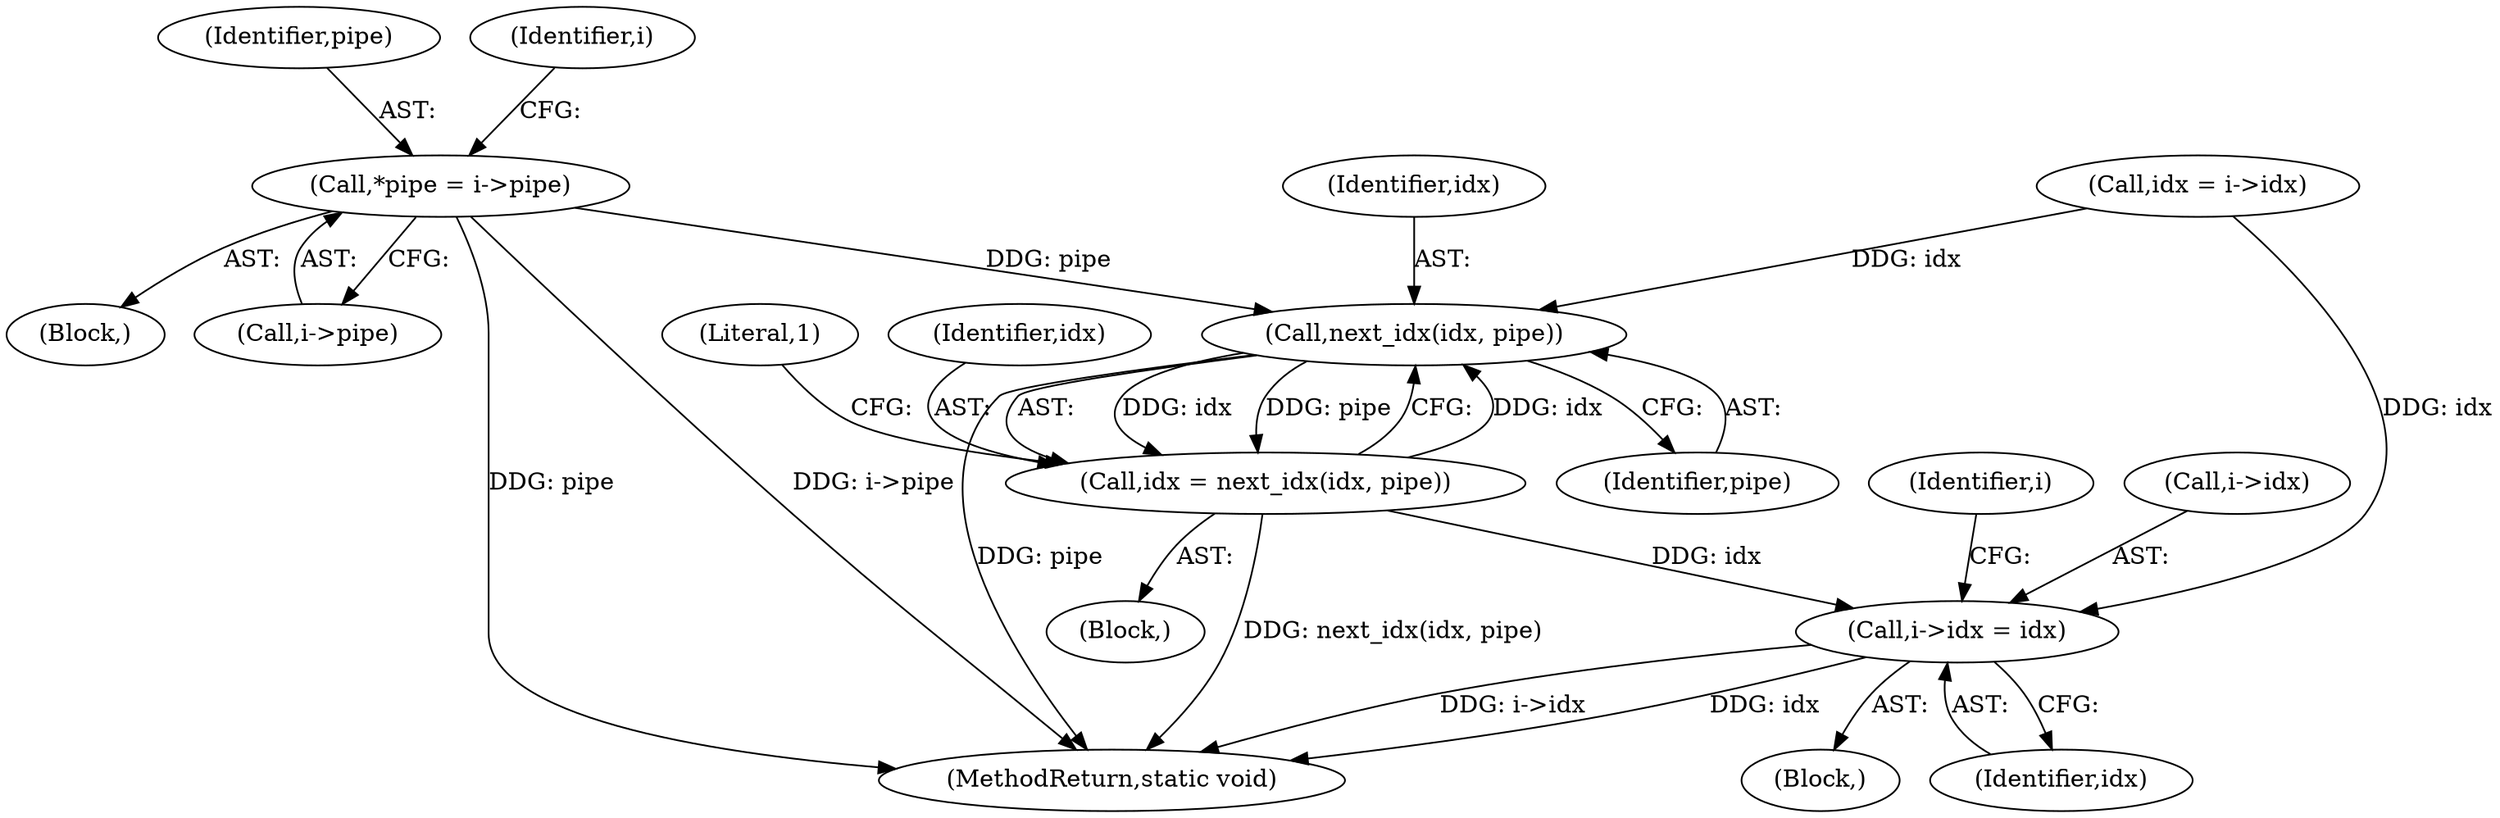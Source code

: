 digraph "0_linux_b9dc6f65bc5e232d1c05fe34b5daadc7e8bbf1fb_0@pointer" {
"1000107" [label="(Call,*pipe = i->pipe)"];
"1000182" [label="(Call,next_idx(idx, pipe))"];
"1000180" [label="(Call,idx = next_idx(idx, pipe))"];
"1000185" [label="(Call,i->idx = idx)"];
"1000183" [label="(Identifier,idx)"];
"1000182" [label="(Call,next_idx(idx, pipe))"];
"1000180" [label="(Call,idx = next_idx(idx, pipe))"];
"1000206" [label="(MethodReturn,static void)"];
"1000139" [label="(Call,idx = i->idx)"];
"1000192" [label="(Identifier,i)"];
"1000126" [label="(Block,)"];
"1000107" [label="(Call,*pipe = i->pipe)"];
"1000109" [label="(Call,i->pipe)"];
"1000159" [label="(Block,)"];
"1000189" [label="(Identifier,idx)"];
"1000105" [label="(Block,)"];
"1000184" [label="(Identifier,pipe)"];
"1000158" [label="(Literal,1)"];
"1000185" [label="(Call,i->idx = idx)"];
"1000186" [label="(Call,i->idx)"];
"1000108" [label="(Identifier,pipe)"];
"1000116" [label="(Identifier,i)"];
"1000181" [label="(Identifier,idx)"];
"1000107" -> "1000105"  [label="AST: "];
"1000107" -> "1000109"  [label="CFG: "];
"1000108" -> "1000107"  [label="AST: "];
"1000109" -> "1000107"  [label="AST: "];
"1000116" -> "1000107"  [label="CFG: "];
"1000107" -> "1000206"  [label="DDG: pipe"];
"1000107" -> "1000206"  [label="DDG: i->pipe"];
"1000107" -> "1000182"  [label="DDG: pipe"];
"1000182" -> "1000180"  [label="AST: "];
"1000182" -> "1000184"  [label="CFG: "];
"1000183" -> "1000182"  [label="AST: "];
"1000184" -> "1000182"  [label="AST: "];
"1000180" -> "1000182"  [label="CFG: "];
"1000182" -> "1000206"  [label="DDG: pipe"];
"1000182" -> "1000180"  [label="DDG: idx"];
"1000182" -> "1000180"  [label="DDG: pipe"];
"1000139" -> "1000182"  [label="DDG: idx"];
"1000180" -> "1000182"  [label="DDG: idx"];
"1000180" -> "1000159"  [label="AST: "];
"1000181" -> "1000180"  [label="AST: "];
"1000158" -> "1000180"  [label="CFG: "];
"1000180" -> "1000206"  [label="DDG: next_idx(idx, pipe)"];
"1000180" -> "1000185"  [label="DDG: idx"];
"1000185" -> "1000126"  [label="AST: "];
"1000185" -> "1000189"  [label="CFG: "];
"1000186" -> "1000185"  [label="AST: "];
"1000189" -> "1000185"  [label="AST: "];
"1000192" -> "1000185"  [label="CFG: "];
"1000185" -> "1000206"  [label="DDG: i->idx"];
"1000185" -> "1000206"  [label="DDG: idx"];
"1000139" -> "1000185"  [label="DDG: idx"];
}
